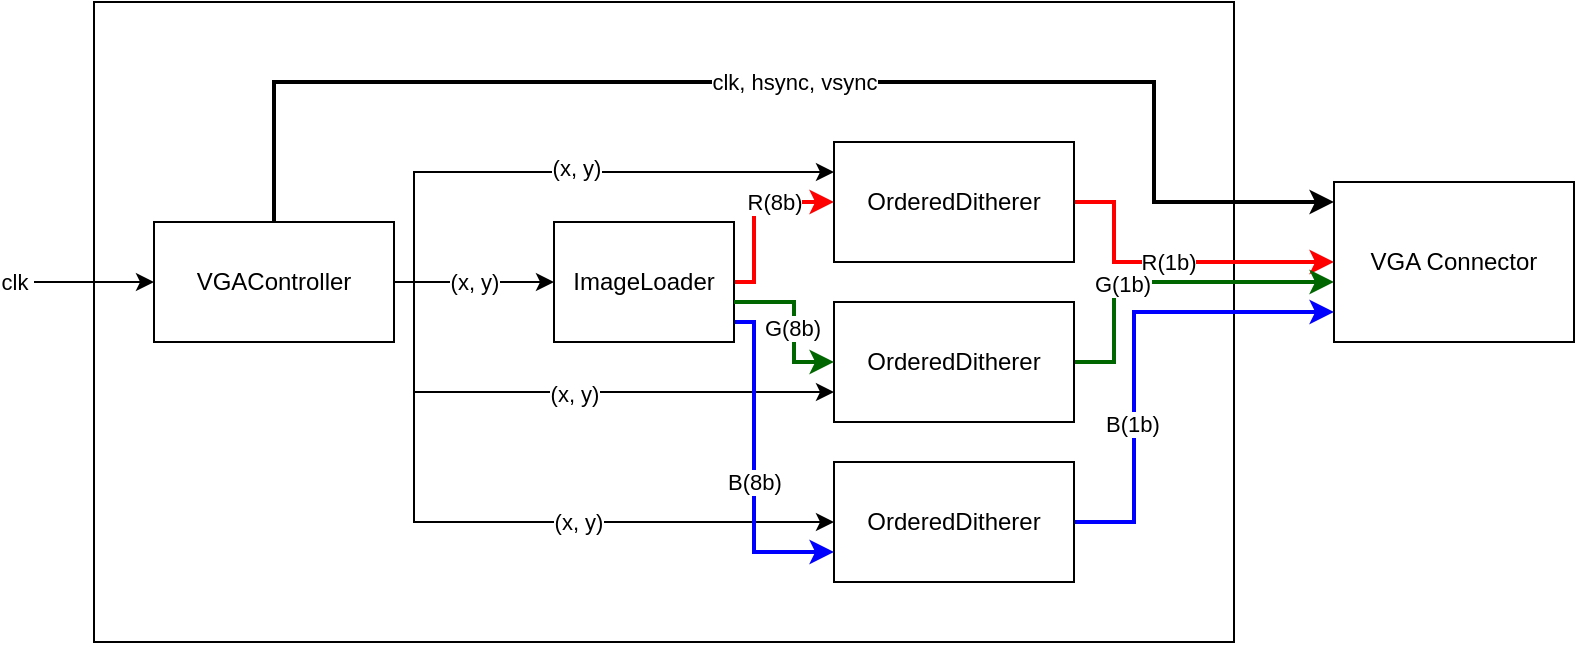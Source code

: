 <mxfile scale="2" border="0">
    <diagram id="wiM6y2dAw4GT_7nfe7Ax" name="Page-1">
        <mxGraphModel dx="1109" dy="559" grid="1" gridSize="10" guides="1" tooltips="1" connect="1" arrows="1" fold="1" page="1" pageScale="1" pageWidth="850" pageHeight="1100" background="#FFFFFF" math="0" shadow="0">
            <root>
                <mxCell id="0"/>
                <mxCell id="1" parent="0"/>
                <mxCell id="33" value="" style="whiteSpace=wrap;html=1;" vertex="1" parent="1">
                    <mxGeometry x="160" y="100" width="570" height="320" as="geometry"/>
                </mxCell>
                <mxCell id="9" value="(x, y)" style="edgeStyle=orthogonalEdgeStyle;rounded=0;orthogonalLoop=1;jettySize=auto;html=1;entryX=0;entryY=0.5;entryDx=0;entryDy=0;" edge="1" parent="1" source="2" target="3">
                    <mxGeometry relative="1" as="geometry"/>
                </mxCell>
                <mxCell id="19" value="clk, hsync, vsync" style="edgeStyle=orthogonalEdgeStyle;rounded=0;orthogonalLoop=1;jettySize=auto;html=1;entryX=0;entryY=0.125;entryDx=0;entryDy=0;entryPerimeter=0;strokeWidth=2;" edge="1" parent="1" source="2" target="7">
                    <mxGeometry relative="1" as="geometry">
                        <Array as="points">
                            <mxPoint x="250" y="140"/>
                            <mxPoint x="690" y="140"/>
                            <mxPoint x="690" y="200"/>
                        </Array>
                    </mxGeometry>
                </mxCell>
                <mxCell id="26" style="edgeStyle=orthogonalEdgeStyle;rounded=0;orthogonalLoop=1;jettySize=auto;html=1;entryX=0;entryY=0.25;entryDx=0;entryDy=0;" edge="1" parent="1" source="2" target="4">
                    <mxGeometry relative="1" as="geometry">
                        <Array as="points">
                            <mxPoint x="320" y="240"/>
                            <mxPoint x="320" y="185"/>
                        </Array>
                    </mxGeometry>
                </mxCell>
                <mxCell id="27" value="(x, y)" style="edgeLabel;html=1;align=center;verticalAlign=middle;resizable=0;points=[];" vertex="1" connectable="0" parent="26">
                    <mxGeometry x="0.057" y="2" relative="1" as="geometry">
                        <mxPoint as="offset"/>
                    </mxGeometry>
                </mxCell>
                <mxCell id="28" style="edgeStyle=orthogonalEdgeStyle;rounded=0;orthogonalLoop=1;jettySize=auto;html=1;entryX=0;entryY=0.75;entryDx=0;entryDy=0;" edge="1" parent="1" source="2" target="6">
                    <mxGeometry relative="1" as="geometry">
                        <Array as="points">
                            <mxPoint x="320" y="240"/>
                            <mxPoint x="320" y="295"/>
                        </Array>
                    </mxGeometry>
                </mxCell>
                <mxCell id="31" value="(x, y)" style="edgeLabel;html=1;align=center;verticalAlign=middle;resizable=0;points=[];" vertex="1" connectable="0" parent="28">
                    <mxGeometry x="0.053" y="-1" relative="1" as="geometry">
                        <mxPoint as="offset"/>
                    </mxGeometry>
                </mxCell>
                <mxCell id="29" style="edgeStyle=orthogonalEdgeStyle;rounded=0;orthogonalLoop=1;jettySize=auto;html=1;entryX=0;entryY=0.5;entryDx=0;entryDy=0;" edge="1" parent="1" source="2" target="5">
                    <mxGeometry relative="1" as="geometry">
                        <Array as="points">
                            <mxPoint x="320" y="240"/>
                            <mxPoint x="320" y="360"/>
                        </Array>
                    </mxGeometry>
                </mxCell>
                <mxCell id="30" value="(x, y)" style="edgeLabel;html=1;align=center;verticalAlign=middle;resizable=0;points=[];" vertex="1" connectable="0" parent="29">
                    <mxGeometry x="0.246" relative="1" as="geometry">
                        <mxPoint as="offset"/>
                    </mxGeometry>
                </mxCell>
                <mxCell id="36" value="clk" style="edgeStyle=orthogonalEdgeStyle;rounded=0;orthogonalLoop=1;jettySize=auto;html=1;exitX=0;exitY=0.5;exitDx=0;exitDy=0;strokeWidth=1;startArrow=classic;startFill=1;endArrow=none;endFill=0;" edge="1" parent="1" source="2">
                    <mxGeometry x="1" y="10" relative="1" as="geometry">
                        <mxPoint x="130" y="240" as="targetPoint"/>
                        <Array as="points">
                            <mxPoint x="150" y="240"/>
                            <mxPoint x="150" y="240"/>
                        </Array>
                        <mxPoint x="-10" y="-10" as="offset"/>
                    </mxGeometry>
                </mxCell>
                <mxCell id="2" value="VGAController" style="whiteSpace=wrap;html=1;" vertex="1" parent="1">
                    <mxGeometry x="190" y="210" width="120" height="60" as="geometry"/>
                </mxCell>
                <mxCell id="10" style="edgeStyle=orthogonalEdgeStyle;rounded=0;orthogonalLoop=1;jettySize=auto;html=1;entryX=0;entryY=0.5;entryDx=0;entryDy=0;strokeColor=#FF0000;strokeWidth=2;" edge="1" parent="1" source="3" target="4">
                    <mxGeometry relative="1" as="geometry">
                        <Array as="points">
                            <mxPoint x="490" y="240"/>
                            <mxPoint x="490" y="200"/>
                        </Array>
                    </mxGeometry>
                </mxCell>
                <mxCell id="15" value="R(8b)" style="edgeLabel;html=1;align=center;verticalAlign=middle;resizable=0;points=[];" vertex="1" connectable="0" parent="10">
                    <mxGeometry x="0.127" relative="1" as="geometry">
                        <mxPoint x="9" as="offset"/>
                    </mxGeometry>
                </mxCell>
                <mxCell id="12" style="edgeStyle=orthogonalEdgeStyle;rounded=0;orthogonalLoop=1;jettySize=auto;html=1;entryX=0;entryY=0.75;entryDx=0;entryDy=0;strokeColor=#0000FF;strokeWidth=2;" edge="1" parent="1" source="3" target="5">
                    <mxGeometry relative="1" as="geometry">
                        <Array as="points">
                            <mxPoint x="490" y="260"/>
                            <mxPoint x="490" y="375"/>
                        </Array>
                    </mxGeometry>
                </mxCell>
                <mxCell id="21" value="B(8b)" style="edgeLabel;html=1;align=center;verticalAlign=middle;resizable=0;points=[];" vertex="1" connectable="0" parent="12">
                    <mxGeometry x="0.406" relative="1" as="geometry">
                        <mxPoint y="-26" as="offset"/>
                    </mxGeometry>
                </mxCell>
                <mxCell id="3" value="ImageLoader" style="whiteSpace=wrap;html=1;" vertex="1" parent="1">
                    <mxGeometry x="390" y="210" width="90" height="60" as="geometry"/>
                </mxCell>
                <mxCell id="18" style="edgeStyle=orthogonalEdgeStyle;rounded=0;orthogonalLoop=1;jettySize=auto;html=1;entryX=0;entryY=0.5;entryDx=0;entryDy=0;strokeColor=#FF0000;strokeWidth=2;" edge="1" parent="1" source="4" target="7">
                    <mxGeometry relative="1" as="geometry">
                        <Array as="points">
                            <mxPoint x="670" y="200"/>
                            <mxPoint x="670" y="230"/>
                        </Array>
                    </mxGeometry>
                </mxCell>
                <mxCell id="25" value="R(1b)" style="edgeLabel;html=1;align=center;verticalAlign=middle;resizable=0;points=[];" vertex="1" connectable="0" parent="18">
                    <mxGeometry x="-0.256" relative="1" as="geometry">
                        <mxPoint x="17" as="offset"/>
                    </mxGeometry>
                </mxCell>
                <mxCell id="4" value="OrderedDitherer" style="whiteSpace=wrap;html=1;" vertex="1" parent="1">
                    <mxGeometry x="530" y="170" width="120" height="60" as="geometry"/>
                </mxCell>
                <mxCell id="17" style="edgeStyle=orthogonalEdgeStyle;rounded=0;orthogonalLoop=1;jettySize=auto;html=1;strokeColor=#0000FF;strokeWidth=2;" edge="1" parent="1" source="5" target="7">
                    <mxGeometry relative="1" as="geometry">
                        <Array as="points">
                            <mxPoint x="680" y="360"/>
                            <mxPoint x="680" y="255"/>
                        </Array>
                    </mxGeometry>
                </mxCell>
                <mxCell id="23" value="B(1b)" style="edgeLabel;html=1;align=center;verticalAlign=middle;resizable=0;points=[];" vertex="1" connectable="0" parent="17">
                    <mxGeometry x="-0.058" y="1" relative="1" as="geometry">
                        <mxPoint y="31" as="offset"/>
                    </mxGeometry>
                </mxCell>
                <mxCell id="5" value="OrderedDitherer" style="whiteSpace=wrap;html=1;" vertex="1" parent="1">
                    <mxGeometry x="530" y="330" width="120" height="60" as="geometry"/>
                </mxCell>
                <mxCell id="16" style="edgeStyle=orthogonalEdgeStyle;rounded=0;orthogonalLoop=1;jettySize=auto;html=1;strokeColor=#006600;strokeWidth=2;" edge="1" parent="1" source="6" target="7">
                    <mxGeometry relative="1" as="geometry">
                        <Array as="points">
                            <mxPoint x="670" y="280"/>
                            <mxPoint x="670" y="240"/>
                        </Array>
                    </mxGeometry>
                </mxCell>
                <mxCell id="24" value="G(1b)" style="edgeLabel;html=1;align=center;verticalAlign=middle;resizable=0;points=[];" vertex="1" connectable="0" parent="16">
                    <mxGeometry x="-0.252" y="-1" relative="1" as="geometry">
                        <mxPoint as="offset"/>
                    </mxGeometry>
                </mxCell>
                <mxCell id="6" value="OrderedDitherer" style="whiteSpace=wrap;html=1;" vertex="1" parent="1">
                    <mxGeometry x="530" y="250" width="120" height="60" as="geometry"/>
                </mxCell>
                <mxCell id="7" value="VGA Connector" style="whiteSpace=wrap;html=1;" vertex="1" parent="1">
                    <mxGeometry x="780" y="190" width="120" height="80" as="geometry"/>
                </mxCell>
                <mxCell id="11" style="edgeStyle=orthogonalEdgeStyle;rounded=0;orthogonalLoop=1;jettySize=auto;html=1;entryX=0;entryY=0.5;entryDx=0;entryDy=0;strokeColor=#006600;strokeWidth=2;" edge="1" parent="1" source="3" target="6">
                    <mxGeometry relative="1" as="geometry">
                        <Array as="points">
                            <mxPoint x="510" y="250"/>
                            <mxPoint x="510" y="280"/>
                        </Array>
                    </mxGeometry>
                </mxCell>
                <mxCell id="32" value="G(8b)" style="edgeLabel;html=1;align=center;verticalAlign=middle;resizable=0;points=[];" vertex="1" connectable="0" parent="11">
                    <mxGeometry x="-0.286" y="1" relative="1" as="geometry">
                        <mxPoint y="14" as="offset"/>
                    </mxGeometry>
                </mxCell>
            </root>
        </mxGraphModel>
    </diagram>
</mxfile>